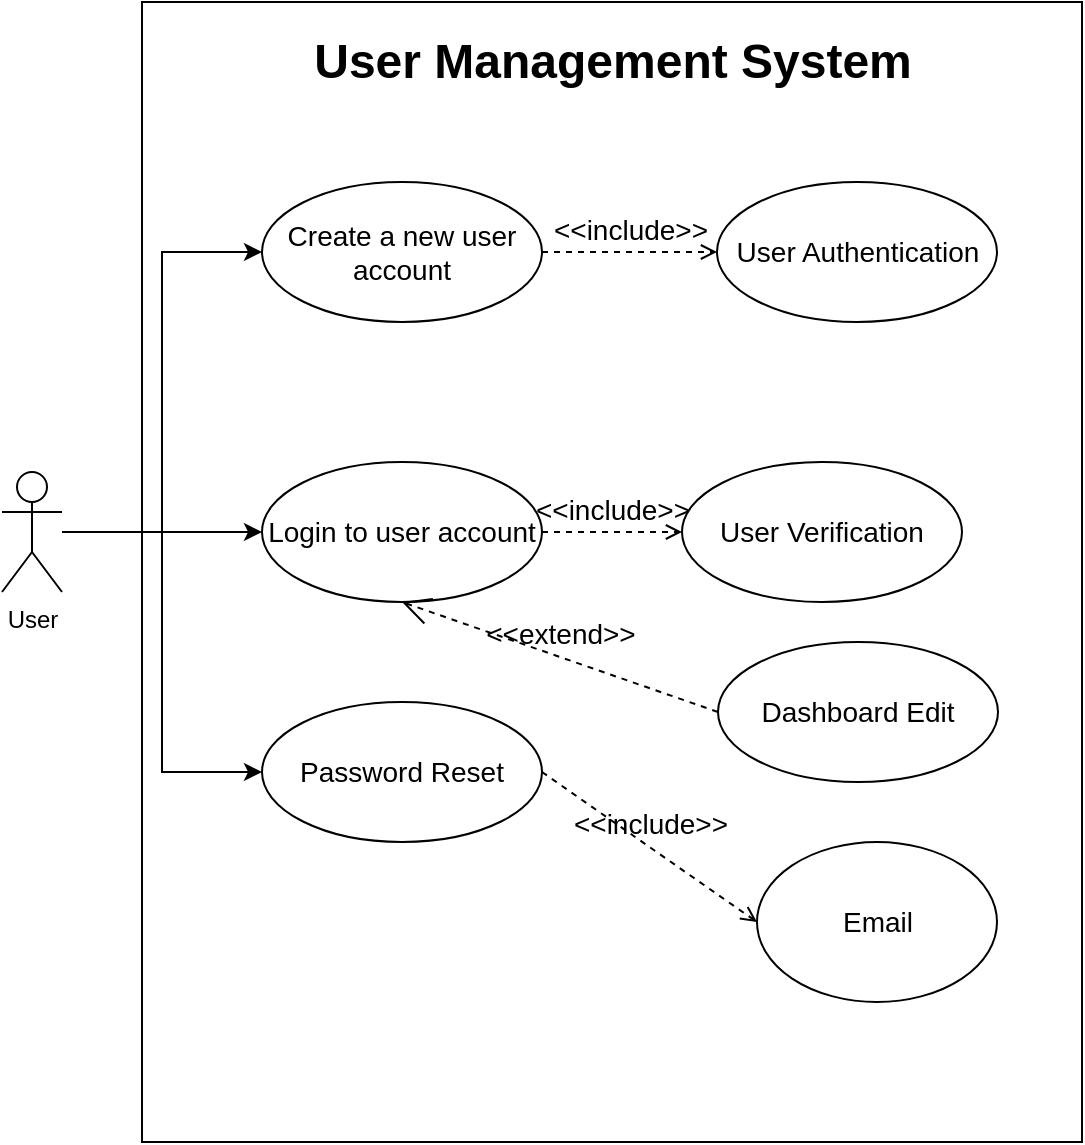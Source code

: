 <mxfile version="17.4.6" type="github">
  <diagram id="a5Jc8LiYv5saHP_5g_Yr" name="Page-1">
    <mxGraphModel dx="700" dy="798" grid="1" gridSize="10" guides="1" tooltips="1" connect="1" arrows="1" fold="1" page="1" pageScale="1" pageWidth="850" pageHeight="1100" math="0" shadow="0">
      <root>
        <mxCell id="0" />
        <mxCell id="1" parent="0" />
        <mxCell id="KS_-xwdD40Dt28dAzY3L-1" value="" style="rounded=0;whiteSpace=wrap;html=1;" parent="1" vertex="1">
          <mxGeometry x="210" y="130" width="470" height="570" as="geometry" />
        </mxCell>
        <mxCell id="KS_-xwdD40Dt28dAzY3L-2" value="User Management System" style="text;strokeColor=none;fillColor=none;html=1;fontSize=24;fontStyle=1;verticalAlign=middle;align=center;" parent="1" vertex="1">
          <mxGeometry x="252.5" y="130" width="385" height="60" as="geometry" />
        </mxCell>
        <mxCell id="KS_-xwdD40Dt28dAzY3L-3" value="&lt;font style=&quot;font-size: 14px&quot;&gt;Create a new user account&lt;/font&gt;" style="ellipse;whiteSpace=wrap;html=1;" parent="1" vertex="1">
          <mxGeometry x="270" y="220" width="140" height="70" as="geometry" />
        </mxCell>
        <mxCell id="KS_-xwdD40Dt28dAzY3L-17" style="edgeStyle=orthogonalEdgeStyle;rounded=0;orthogonalLoop=1;jettySize=auto;html=1;entryX=0;entryY=0.5;entryDx=0;entryDy=0;fontSize=14;" parent="1" source="KS_-xwdD40Dt28dAzY3L-4" target="KS_-xwdD40Dt28dAzY3L-3" edge="1">
          <mxGeometry relative="1" as="geometry" />
        </mxCell>
        <mxCell id="KS_-xwdD40Dt28dAzY3L-18" style="edgeStyle=orthogonalEdgeStyle;rounded=0;orthogonalLoop=1;jettySize=auto;html=1;entryX=0;entryY=0.5;entryDx=0;entryDy=0;fontSize=14;" parent="1" source="KS_-xwdD40Dt28dAzY3L-4" target="KS_-xwdD40Dt28dAzY3L-9" edge="1">
          <mxGeometry relative="1" as="geometry" />
        </mxCell>
        <mxCell id="KS_-xwdD40Dt28dAzY3L-19" style="edgeStyle=orthogonalEdgeStyle;rounded=0;orthogonalLoop=1;jettySize=auto;html=1;entryX=0;entryY=0.5;entryDx=0;entryDy=0;fontSize=14;" parent="1" source="KS_-xwdD40Dt28dAzY3L-4" target="KS_-xwdD40Dt28dAzY3L-10" edge="1">
          <mxGeometry relative="1" as="geometry" />
        </mxCell>
        <mxCell id="KS_-xwdD40Dt28dAzY3L-4" value="User" style="shape=umlActor;html=1;verticalLabelPosition=bottom;verticalAlign=top;align=center;" parent="1" vertex="1">
          <mxGeometry x="140" y="365" width="30" height="60" as="geometry" />
        </mxCell>
        <mxCell id="KS_-xwdD40Dt28dAzY3L-9" value="&lt;span style=&quot;font-size: 14px&quot;&gt;Login to user account&lt;/span&gt;" style="ellipse;whiteSpace=wrap;html=1;" parent="1" vertex="1">
          <mxGeometry x="270" y="360" width="140" height="70" as="geometry" />
        </mxCell>
        <mxCell id="KS_-xwdD40Dt28dAzY3L-10" value="&lt;span style=&quot;font-size: 14px&quot;&gt;Password Reset&lt;/span&gt;" style="ellipse;whiteSpace=wrap;html=1;" parent="1" vertex="1">
          <mxGeometry x="270" y="480" width="140" height="70" as="geometry" />
        </mxCell>
        <mxCell id="KS_-xwdD40Dt28dAzY3L-20" value="&lt;font style=&quot;font-size: 14px&quot;&gt;User Authentication&lt;/font&gt;" style="ellipse;whiteSpace=wrap;html=1;" parent="1" vertex="1">
          <mxGeometry x="497.5" y="220" width="140" height="70" as="geometry" />
        </mxCell>
        <mxCell id="KS_-xwdD40Dt28dAzY3L-24" value="&amp;lt;&amp;lt;include&amp;gt;&amp;gt;" style="edgeStyle=none;html=1;endArrow=open;verticalAlign=bottom;dashed=1;labelBackgroundColor=none;rounded=0;fontSize=14;exitX=1;exitY=0.5;exitDx=0;exitDy=0;entryX=0;entryY=0.5;entryDx=0;entryDy=0;" parent="1" source="KS_-xwdD40Dt28dAzY3L-3" target="KS_-xwdD40Dt28dAzY3L-20" edge="1">
          <mxGeometry width="160" relative="1" as="geometry">
            <mxPoint x="420" y="280" as="sourcePoint" />
            <mxPoint x="580" y="280" as="targetPoint" />
          </mxGeometry>
        </mxCell>
        <mxCell id="KS_-xwdD40Dt28dAzY3L-25" value="&lt;font style=&quot;font-size: 14px&quot;&gt;User Verification&lt;/font&gt;" style="ellipse;whiteSpace=wrap;html=1;" parent="1" vertex="1">
          <mxGeometry x="480" y="360" width="140" height="70" as="geometry" />
        </mxCell>
        <mxCell id="KS_-xwdD40Dt28dAzY3L-28" value="&amp;lt;&amp;lt;include&amp;gt;&amp;gt;" style="edgeStyle=none;html=1;endArrow=open;verticalAlign=bottom;dashed=1;labelBackgroundColor=none;rounded=0;fontSize=14;exitX=1;exitY=0.5;exitDx=0;exitDy=0;entryX=0;entryY=0.5;entryDx=0;entryDy=0;" parent="1" source="KS_-xwdD40Dt28dAzY3L-9" target="KS_-xwdD40Dt28dAzY3L-25" edge="1">
          <mxGeometry width="160" relative="1" as="geometry">
            <mxPoint x="390" y="310" as="sourcePoint" />
            <mxPoint x="550" y="310" as="targetPoint" />
          </mxGeometry>
        </mxCell>
        <mxCell id="KS_-xwdD40Dt28dAzY3L-29" value="Email" style="ellipse;whiteSpace=wrap;html=1;fontSize=14;" parent="1" vertex="1">
          <mxGeometry x="517.5" y="550" width="120" height="80" as="geometry" />
        </mxCell>
        <mxCell id="KS_-xwdD40Dt28dAzY3L-31" value="&amp;lt;&amp;lt;include&amp;gt;&amp;gt;" style="edgeStyle=none;html=1;endArrow=open;verticalAlign=bottom;dashed=1;labelBackgroundColor=none;rounded=0;fontSize=14;exitX=1;exitY=0.5;exitDx=0;exitDy=0;entryX=0;entryY=0.5;entryDx=0;entryDy=0;" parent="1" source="KS_-xwdD40Dt28dAzY3L-10" target="KS_-xwdD40Dt28dAzY3L-29" edge="1">
          <mxGeometry width="160" relative="1" as="geometry">
            <mxPoint x="440" y="490" as="sourcePoint" />
            <mxPoint x="600" y="490" as="targetPoint" />
          </mxGeometry>
        </mxCell>
        <mxCell id="KS_-xwdD40Dt28dAzY3L-32" value="Dashboard Edit" style="ellipse;whiteSpace=wrap;html=1;fontSize=14;" parent="1" vertex="1">
          <mxGeometry x="498" y="450" width="140" height="70" as="geometry" />
        </mxCell>
        <mxCell id="KS_-xwdD40Dt28dAzY3L-33" value="&amp;lt;&amp;lt;extend&amp;gt;&amp;gt;" style="edgeStyle=none;html=1;startArrow=open;endArrow=none;startSize=12;verticalAlign=bottom;dashed=1;labelBackgroundColor=none;rounded=0;fontSize=14;entryX=0;entryY=0.5;entryDx=0;entryDy=0;exitX=0.5;exitY=1;exitDx=0;exitDy=0;" parent="1" source="KS_-xwdD40Dt28dAzY3L-9" target="KS_-xwdD40Dt28dAzY3L-32" edge="1">
          <mxGeometry width="160" relative="1" as="geometry">
            <mxPoint x="370" y="460" as="sourcePoint" />
            <mxPoint x="530" y="460" as="targetPoint" />
          </mxGeometry>
        </mxCell>
      </root>
    </mxGraphModel>
  </diagram>
</mxfile>
